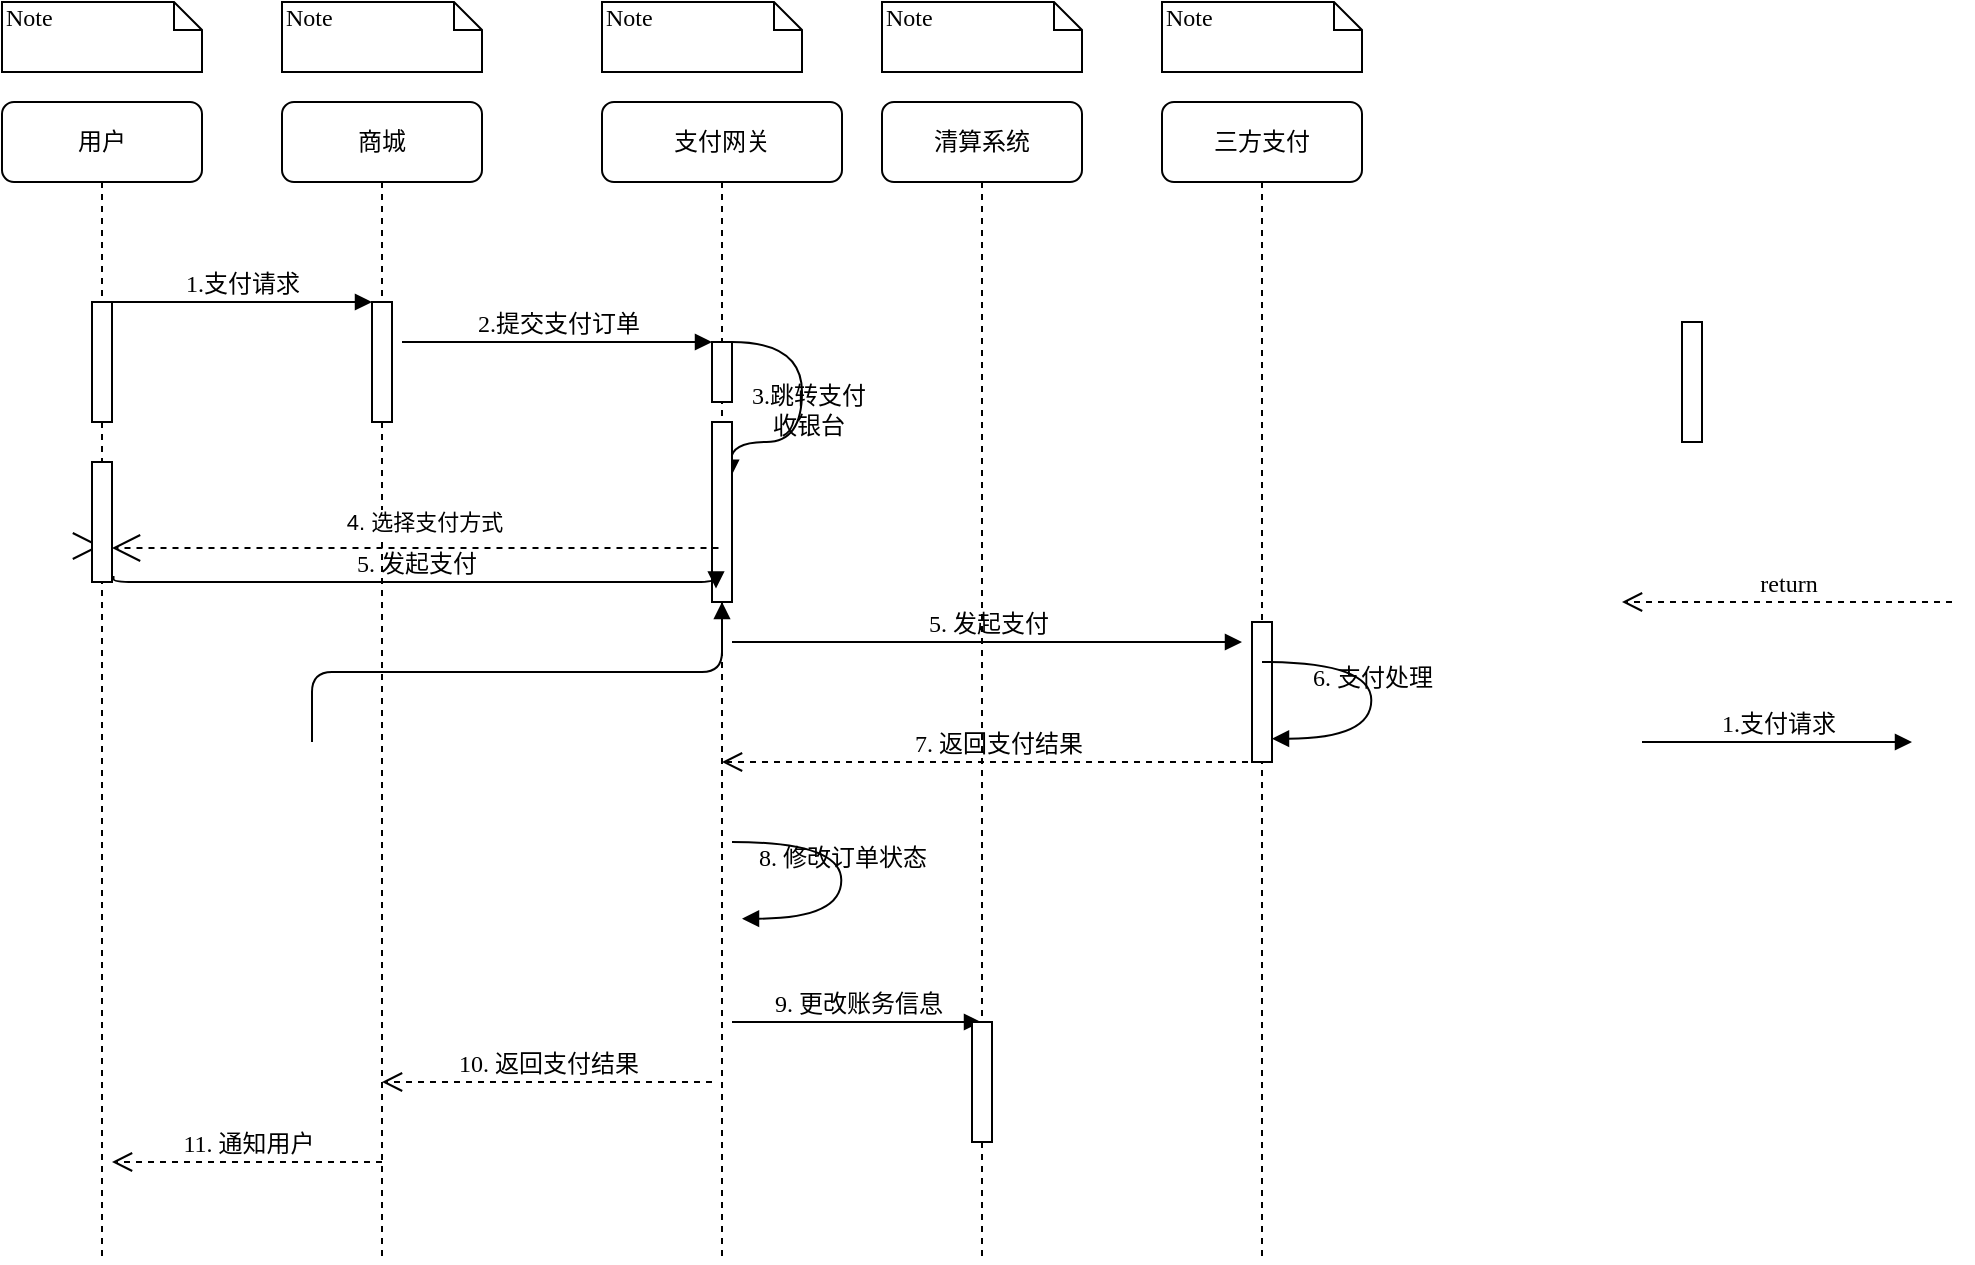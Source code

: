 <mxfile version="24.4.0" type="github">
  <diagram name="Page-1" id="13e1069c-82ec-6db2-03f1-153e76fe0fe0">
    <mxGraphModel dx="1193" dy="633" grid="1" gridSize="10" guides="1" tooltips="1" connect="1" arrows="1" fold="1" page="1" pageScale="1" pageWidth="1100" pageHeight="850" background="none" math="0" shadow="0">
      <root>
        <mxCell id="0" />
        <mxCell id="1" parent="0" />
        <mxCell id="7baba1c4bc27f4b0-2" value="商城" style="shape=umlLifeline;perimeter=lifelinePerimeter;whiteSpace=wrap;html=1;container=1;collapsible=0;recursiveResize=0;outlineConnect=0;rounded=1;shadow=0;comic=0;labelBackgroundColor=none;strokeWidth=1;fontFamily=Verdana;fontSize=12;align=center;" parent="1" vertex="1">
          <mxGeometry x="240" y="80" width="100" height="580" as="geometry" />
        </mxCell>
        <mxCell id="7baba1c4bc27f4b0-10" value="" style="html=1;points=[];perimeter=orthogonalPerimeter;rounded=0;shadow=0;comic=0;labelBackgroundColor=none;strokeWidth=1;fontFamily=Verdana;fontSize=12;align=center;" parent="7baba1c4bc27f4b0-2" vertex="1">
          <mxGeometry x="45" y="100" width="10" height="60" as="geometry" />
        </mxCell>
        <mxCell id="Y8qTEYDA3EGGzyUj6liS-24" value="11. 通知用户" style="html=1;verticalAlign=bottom;endArrow=open;dashed=1;endSize=8;labelBackgroundColor=none;fontFamily=Verdana;fontSize=12;edgeStyle=elbowEdgeStyle;elbow=vertical;" edge="1" parent="7baba1c4bc27f4b0-2">
          <mxGeometry relative="1" as="geometry">
            <mxPoint x="-85" y="530" as="targetPoint" />
            <Array as="points">
              <mxPoint x="-5" y="530" />
            </Array>
            <mxPoint x="50" y="530" as="sourcePoint" />
          </mxGeometry>
        </mxCell>
        <mxCell id="7baba1c4bc27f4b0-3" value="支付网关" style="shape=umlLifeline;perimeter=lifelinePerimeter;whiteSpace=wrap;html=1;container=1;collapsible=0;recursiveResize=0;outlineConnect=0;rounded=1;shadow=0;comic=0;labelBackgroundColor=none;strokeWidth=1;fontFamily=Verdana;fontSize=12;align=center;" parent="1" vertex="1">
          <mxGeometry x="400" y="80" width="120" height="580" as="geometry" />
        </mxCell>
        <mxCell id="7baba1c4bc27f4b0-13" value="" style="html=1;points=[];perimeter=orthogonalPerimeter;rounded=0;shadow=0;comic=0;labelBackgroundColor=none;strokeWidth=1;fontFamily=Verdana;fontSize=12;align=center;" parent="7baba1c4bc27f4b0-3" vertex="1">
          <mxGeometry x="55" y="120" width="10" height="30" as="geometry" />
        </mxCell>
        <mxCell id="Y8qTEYDA3EGGzyUj6liS-3" value="&lt;div&gt;3.跳转支付&lt;/div&gt;&lt;div&gt;收银台&lt;br&gt;&lt;/div&gt;" style="html=1;verticalAlign=bottom;endArrow=block;labelBackgroundColor=none;fontFamily=Verdana;fontSize=12;elbow=vertical;edgeStyle=orthogonalEdgeStyle;curved=1;entryX=0.95;entryY=0.304;entryDx=0;entryDy=0;entryPerimeter=0;" edge="1" parent="7baba1c4bc27f4b0-3" target="Y8qTEYDA3EGGzyUj6liS-25">
          <mxGeometry x="0.32" y="10" relative="1" as="geometry">
            <mxPoint x="65" y="120" as="sourcePoint" />
            <mxPoint x="65" y="159" as="targetPoint" />
            <Array as="points">
              <mxPoint x="100" y="120" />
              <mxPoint x="100" y="170" />
              <mxPoint x="65" y="170" />
            </Array>
            <mxPoint x="9" y="-9" as="offset" />
          </mxGeometry>
        </mxCell>
        <mxCell id="Y8qTEYDA3EGGzyUj6liS-7" value="5. 发起支付" style="html=1;verticalAlign=bottom;endArrow=block;labelBackgroundColor=none;fontFamily=Verdana;fontSize=12;edgeStyle=elbowEdgeStyle;elbow=vertical;" edge="1" parent="7baba1c4bc27f4b0-3">
          <mxGeometry relative="1" as="geometry">
            <mxPoint x="65" y="270.0" as="sourcePoint" />
            <Array as="points">
              <mxPoint x="70" y="270" />
            </Array>
            <mxPoint x="320" y="270" as="targetPoint" />
          </mxGeometry>
        </mxCell>
        <mxCell id="7baba1c4bc27f4b0-39" value="8. 修改订单状态" style="html=1;verticalAlign=bottom;endArrow=block;labelBackgroundColor=none;fontFamily=Verdana;fontSize=12;elbow=vertical;edgeStyle=orthogonalEdgeStyle;curved=1;entryX=1;entryY=0.286;entryPerimeter=0;exitX=1.038;exitY=0.345;exitPerimeter=0;" parent="7baba1c4bc27f4b0-3" edge="1">
          <mxGeometry relative="1" as="geometry">
            <mxPoint x="65.003" y="370" as="sourcePoint" />
            <mxPoint x="70.003" y="408.333" as="targetPoint" />
            <Array as="points">
              <mxPoint x="119.67" y="370" />
              <mxPoint x="119.67" y="408" />
            </Array>
          </mxGeometry>
        </mxCell>
        <mxCell id="Y8qTEYDA3EGGzyUj6liS-22" value="9. 更改账务信息" style="html=1;verticalAlign=bottom;endArrow=block;labelBackgroundColor=none;fontFamily=Verdana;fontSize=12;edgeStyle=elbowEdgeStyle;elbow=vertical;" edge="1" parent="7baba1c4bc27f4b0-3" target="7baba1c4bc27f4b0-4">
          <mxGeometry relative="1" as="geometry">
            <mxPoint x="65" y="460" as="sourcePoint" />
            <mxPoint x="200" y="460" as="targetPoint" />
          </mxGeometry>
        </mxCell>
        <mxCell id="Y8qTEYDA3EGGzyUj6liS-23" value="10. 返回支付结果" style="html=1;verticalAlign=bottom;endArrow=open;dashed=1;endSize=8;labelBackgroundColor=none;fontFamily=Verdana;fontSize=12;edgeStyle=elbowEdgeStyle;elbow=vertical;" edge="1" parent="7baba1c4bc27f4b0-3">
          <mxGeometry relative="1" as="geometry">
            <mxPoint x="-110" y="490" as="targetPoint" />
            <Array as="points">
              <mxPoint x="-30" y="490" />
            </Array>
            <mxPoint x="55" y="490" as="sourcePoint" />
          </mxGeometry>
        </mxCell>
        <mxCell id="7baba1c4bc27f4b0-4" value="清算系统" style="shape=umlLifeline;perimeter=lifelinePerimeter;whiteSpace=wrap;html=1;container=1;collapsible=0;recursiveResize=0;outlineConnect=0;rounded=1;shadow=0;comic=0;labelBackgroundColor=none;strokeWidth=1;fontFamily=Verdana;fontSize=12;align=center;" parent="1" vertex="1">
          <mxGeometry x="540" y="80" width="100" height="580" as="geometry" />
        </mxCell>
        <mxCell id="Y8qTEYDA3EGGzyUj6liS-16" value="" style="html=1;points=[];perimeter=orthogonalPerimeter;rounded=0;shadow=0;comic=0;labelBackgroundColor=none;strokeColor=#000000;strokeWidth=1;fillColor=#FFFFFF;fontFamily=Verdana;fontSize=12;fontColor=#000000;align=center;" vertex="1" parent="7baba1c4bc27f4b0-4">
          <mxGeometry x="45" y="460" width="10" height="60" as="geometry" />
        </mxCell>
        <mxCell id="7baba1c4bc27f4b0-5" value="三方支付" style="shape=umlLifeline;perimeter=lifelinePerimeter;whiteSpace=wrap;html=1;container=1;collapsible=0;recursiveResize=0;outlineConnect=0;rounded=1;shadow=0;comic=0;labelBackgroundColor=none;strokeWidth=1;fontFamily=Verdana;fontSize=12;align=center;" parent="1" vertex="1">
          <mxGeometry x="680" y="80" width="100" height="580" as="geometry" />
        </mxCell>
        <mxCell id="Y8qTEYDA3EGGzyUj6liS-8" value="" style="html=1;points=[];perimeter=orthogonalPerimeter;rounded=0;shadow=0;comic=0;labelBackgroundColor=none;strokeColor=#000000;strokeWidth=1;fillColor=#FFFFFF;fontFamily=Verdana;fontSize=12;fontColor=#000000;align=center;" vertex="1" parent="7baba1c4bc27f4b0-5">
          <mxGeometry x="45" y="260" width="10" height="70" as="geometry" />
        </mxCell>
        <mxCell id="Y8qTEYDA3EGGzyUj6liS-13" value="return" style="html=1;verticalAlign=bottom;endArrow=open;dashed=1;endSize=8;labelBackgroundColor=none;fontFamily=Verdana;fontSize=12;edgeStyle=elbowEdgeStyle;elbow=vertical;" edge="1" parent="7baba1c4bc27f4b0-5">
          <mxGeometry relative="1" as="geometry">
            <mxPoint x="230" y="250" as="targetPoint" />
            <Array as="points">
              <mxPoint x="310" y="250" />
            </Array>
            <mxPoint x="395" y="250" as="sourcePoint" />
          </mxGeometry>
        </mxCell>
        <mxCell id="7baba1c4bc27f4b0-8" value="用户" style="shape=umlLifeline;perimeter=lifelinePerimeter;whiteSpace=wrap;html=1;container=1;collapsible=0;recursiveResize=0;outlineConnect=0;rounded=1;shadow=0;comic=0;labelBackgroundColor=none;strokeWidth=1;fontFamily=Verdana;fontSize=12;align=center;" parent="1" vertex="1">
          <mxGeometry x="100" y="80" width="100" height="580" as="geometry" />
        </mxCell>
        <mxCell id="7baba1c4bc27f4b0-9" value="" style="html=1;points=[];perimeter=orthogonalPerimeter;rounded=0;shadow=0;comic=0;labelBackgroundColor=none;strokeWidth=1;fontFamily=Verdana;fontSize=12;align=center;" parent="7baba1c4bc27f4b0-8" vertex="1">
          <mxGeometry x="45" y="100" width="10" height="60" as="geometry" />
        </mxCell>
        <mxCell id="Y8qTEYDA3EGGzyUj6liS-26" value="" style="html=1;verticalAlign=bottom;endArrow=block;labelBackgroundColor=none;fontFamily=Verdana;fontSize=12;edgeStyle=elbowEdgeStyle;elbow=vertical;" edge="1" parent="7baba1c4bc27f4b0-8" target="Y8qTEYDA3EGGzyUj6liS-25">
          <mxGeometry relative="1" as="geometry">
            <mxPoint x="155" y="320.0" as="sourcePoint" />
            <Array as="points" />
            <mxPoint x="460" y="230" as="targetPoint" />
          </mxGeometry>
        </mxCell>
        <mxCell id="Y8qTEYDA3EGGzyUj6liS-25" value="" style="html=1;points=[];perimeter=orthogonalPerimeter;rounded=0;shadow=0;comic=0;labelBackgroundColor=none;strokeColor=#000000;strokeWidth=1;fillColor=#FFFFFF;fontFamily=Verdana;fontSize=12;fontColor=#000000;align=center;" vertex="1" parent="7baba1c4bc27f4b0-8">
          <mxGeometry x="355" y="160" width="10" height="90" as="geometry" />
        </mxCell>
        <mxCell id="Y8qTEYDA3EGGzyUj6liS-4" value="4. 选择支付方式" style="endArrow=open;endSize=12;dashed=1;html=1;rounded=0;exitX=0.325;exitY=0.7;exitDx=0;exitDy=0;exitPerimeter=0;" edge="1" parent="7baba1c4bc27f4b0-8" source="Y8qTEYDA3EGGzyUj6liS-27" target="7baba1c4bc27f4b0-8">
          <mxGeometry x="1" y="161" width="160" relative="1" as="geometry">
            <mxPoint x="-30" y="320" as="sourcePoint" />
            <mxPoint x="110" y="200" as="targetPoint" />
            <mxPoint x="161" y="149" as="offset" />
          </mxGeometry>
        </mxCell>
        <mxCell id="Y8qTEYDA3EGGzyUj6liS-27" value="" style="html=1;points=[];perimeter=orthogonalPerimeter;rounded=0;shadow=0;comic=0;labelBackgroundColor=none;strokeWidth=1;fontFamily=Verdana;fontSize=12;align=center;" vertex="1" parent="7baba1c4bc27f4b0-8">
          <mxGeometry x="45" y="180" width="10" height="60" as="geometry" />
        </mxCell>
        <mxCell id="Y8qTEYDA3EGGzyUj6liS-28" value="" style="endArrow=open;endSize=12;dashed=1;html=1;rounded=0;exitX=0.325;exitY=0.7;exitDx=0;exitDy=0;exitPerimeter=0;" edge="1" parent="7baba1c4bc27f4b0-8" source="Y8qTEYDA3EGGzyUj6liS-25" target="Y8qTEYDA3EGGzyUj6liS-27">
          <mxGeometry width="160" relative="1" as="geometry">
            <mxPoint x="458" y="282" as="sourcePoint" />
            <mxPoint x="149" y="282" as="targetPoint" />
          </mxGeometry>
        </mxCell>
        <mxCell id="Y8qTEYDA3EGGzyUj6liS-6" value="5. 发起支付" style="html=1;verticalAlign=bottom;endArrow=block;labelBackgroundColor=none;fontFamily=Verdana;fontSize=12;edgeStyle=elbowEdgeStyle;elbow=vertical;exitX=1.075;exitY=0.95;exitDx=0;exitDy=0;exitPerimeter=0;entryX=0.2;entryY=0.925;entryDx=0;entryDy=0;entryPerimeter=0;" edge="1" parent="7baba1c4bc27f4b0-8" source="Y8qTEYDA3EGGzyUj6liS-27" target="Y8qTEYDA3EGGzyUj6liS-25">
          <mxGeometry relative="1" as="geometry">
            <mxPoint x="55" y="240.0" as="sourcePoint" />
            <Array as="points">
              <mxPoint x="60" y="240" />
            </Array>
            <mxPoint x="350" y="240" as="targetPoint" />
          </mxGeometry>
        </mxCell>
        <mxCell id="7baba1c4bc27f4b0-25" value="" style="html=1;points=[];perimeter=orthogonalPerimeter;rounded=0;shadow=0;comic=0;labelBackgroundColor=none;strokeColor=#000000;strokeWidth=1;fillColor=#FFFFFF;fontFamily=Verdana;fontSize=12;fontColor=#000000;align=center;" parent="1" vertex="1">
          <mxGeometry x="940" y="190" width="10" height="60" as="geometry" />
        </mxCell>
        <mxCell id="7baba1c4bc27f4b0-11" value="1.支付请求" style="html=1;verticalAlign=bottom;endArrow=block;entryX=0;entryY=0;labelBackgroundColor=none;fontFamily=Verdana;fontSize=12;edgeStyle=elbowEdgeStyle;elbow=vertical;" parent="1" source="7baba1c4bc27f4b0-9" target="7baba1c4bc27f4b0-10" edge="1">
          <mxGeometry relative="1" as="geometry">
            <mxPoint x="220" y="190" as="sourcePoint" />
          </mxGeometry>
        </mxCell>
        <mxCell id="7baba1c4bc27f4b0-14" value="2.提交支付订单" style="html=1;verticalAlign=bottom;endArrow=block;entryX=0;entryY=0;labelBackgroundColor=none;fontFamily=Verdana;fontSize=12;edgeStyle=elbowEdgeStyle;elbow=vertical;" parent="1" target="7baba1c4bc27f4b0-13" edge="1">
          <mxGeometry relative="1" as="geometry">
            <mxPoint x="300" y="200" as="sourcePoint" />
          </mxGeometry>
        </mxCell>
        <mxCell id="7baba1c4bc27f4b0-40" value="Note" style="shape=note;whiteSpace=wrap;html=1;size=14;verticalAlign=top;align=left;spacingTop=-6;rounded=0;shadow=0;comic=0;labelBackgroundColor=none;strokeWidth=1;fontFamily=Verdana;fontSize=12" parent="1" vertex="1">
          <mxGeometry x="100" y="30" width="100" height="35" as="geometry" />
        </mxCell>
        <mxCell id="7baba1c4bc27f4b0-41" value="Note" style="shape=note;whiteSpace=wrap;html=1;size=14;verticalAlign=top;align=left;spacingTop=-6;rounded=0;shadow=0;comic=0;labelBackgroundColor=none;strokeWidth=1;fontFamily=Verdana;fontSize=12" parent="1" vertex="1">
          <mxGeometry x="240" y="30" width="100" height="35" as="geometry" />
        </mxCell>
        <mxCell id="7baba1c4bc27f4b0-42" value="Note" style="shape=note;whiteSpace=wrap;html=1;size=14;verticalAlign=top;align=left;spacingTop=-6;rounded=0;shadow=0;comic=0;labelBackgroundColor=none;strokeWidth=1;fontFamily=Verdana;fontSize=12" parent="1" vertex="1">
          <mxGeometry x="400" y="30" width="100" height="35" as="geometry" />
        </mxCell>
        <mxCell id="7baba1c4bc27f4b0-43" value="Note" style="shape=note;whiteSpace=wrap;html=1;size=14;verticalAlign=top;align=left;spacingTop=-6;rounded=0;shadow=0;comic=0;labelBackgroundColor=none;strokeWidth=1;fontFamily=Verdana;fontSize=12" parent="1" vertex="1">
          <mxGeometry x="540" y="30" width="100" height="35" as="geometry" />
        </mxCell>
        <mxCell id="7baba1c4bc27f4b0-44" value="Note" style="shape=note;whiteSpace=wrap;html=1;size=14;verticalAlign=top;align=left;spacingTop=-6;rounded=0;shadow=0;comic=0;labelBackgroundColor=none;strokeWidth=1;fontFamily=Verdana;fontSize=12" parent="1" vertex="1">
          <mxGeometry x="680" y="30" width="100" height="35" as="geometry" />
        </mxCell>
        <mxCell id="Y8qTEYDA3EGGzyUj6liS-12" value="6. 支付处理" style="html=1;verticalAlign=bottom;endArrow=block;labelBackgroundColor=none;fontFamily=Verdana;fontSize=12;elbow=vertical;edgeStyle=orthogonalEdgeStyle;curved=1;entryX=1;entryY=0.286;entryPerimeter=0;exitX=1.038;exitY=0.345;exitPerimeter=0;" edge="1" parent="1">
          <mxGeometry relative="1" as="geometry">
            <mxPoint x="730.003" y="360" as="sourcePoint" />
            <mxPoint x="735.003" y="398.333" as="targetPoint" />
            <Array as="points">
              <mxPoint x="784.67" y="360" />
              <mxPoint x="784.67" y="398" />
            </Array>
          </mxGeometry>
        </mxCell>
        <mxCell id="Y8qTEYDA3EGGzyUj6liS-14" value="7. 返回支付结果" style="html=1;verticalAlign=bottom;endArrow=open;dashed=1;endSize=8;labelBackgroundColor=none;fontFamily=Verdana;fontSize=12;edgeStyle=elbowEdgeStyle;elbow=vertical;" edge="1" parent="1" target="7baba1c4bc27f4b0-3">
          <mxGeometry relative="1" as="geometry">
            <mxPoint x="530" y="410" as="targetPoint" />
            <Array as="points" />
            <mxPoint x="735" y="410" as="sourcePoint" />
          </mxGeometry>
        </mxCell>
        <mxCell id="Y8qTEYDA3EGGzyUj6liS-21" value="1.支付请求" style="html=1;verticalAlign=bottom;endArrow=block;entryX=0;entryY=0;labelBackgroundColor=none;fontFamily=Verdana;fontSize=12;edgeStyle=elbowEdgeStyle;elbow=vertical;" edge="1" parent="1">
          <mxGeometry relative="1" as="geometry">
            <mxPoint x="920" y="400" as="sourcePoint" />
            <mxPoint x="1055" y="400" as="targetPoint" />
          </mxGeometry>
        </mxCell>
      </root>
    </mxGraphModel>
  </diagram>
</mxfile>
